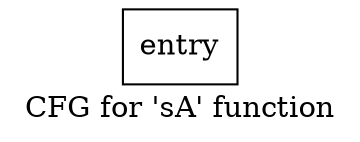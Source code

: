 digraph "CFG for 'sA' function" {
	label="CFG for 'sA' function";

	Node0xf1c3a0 [shape=record,label="{entry}"];
}
